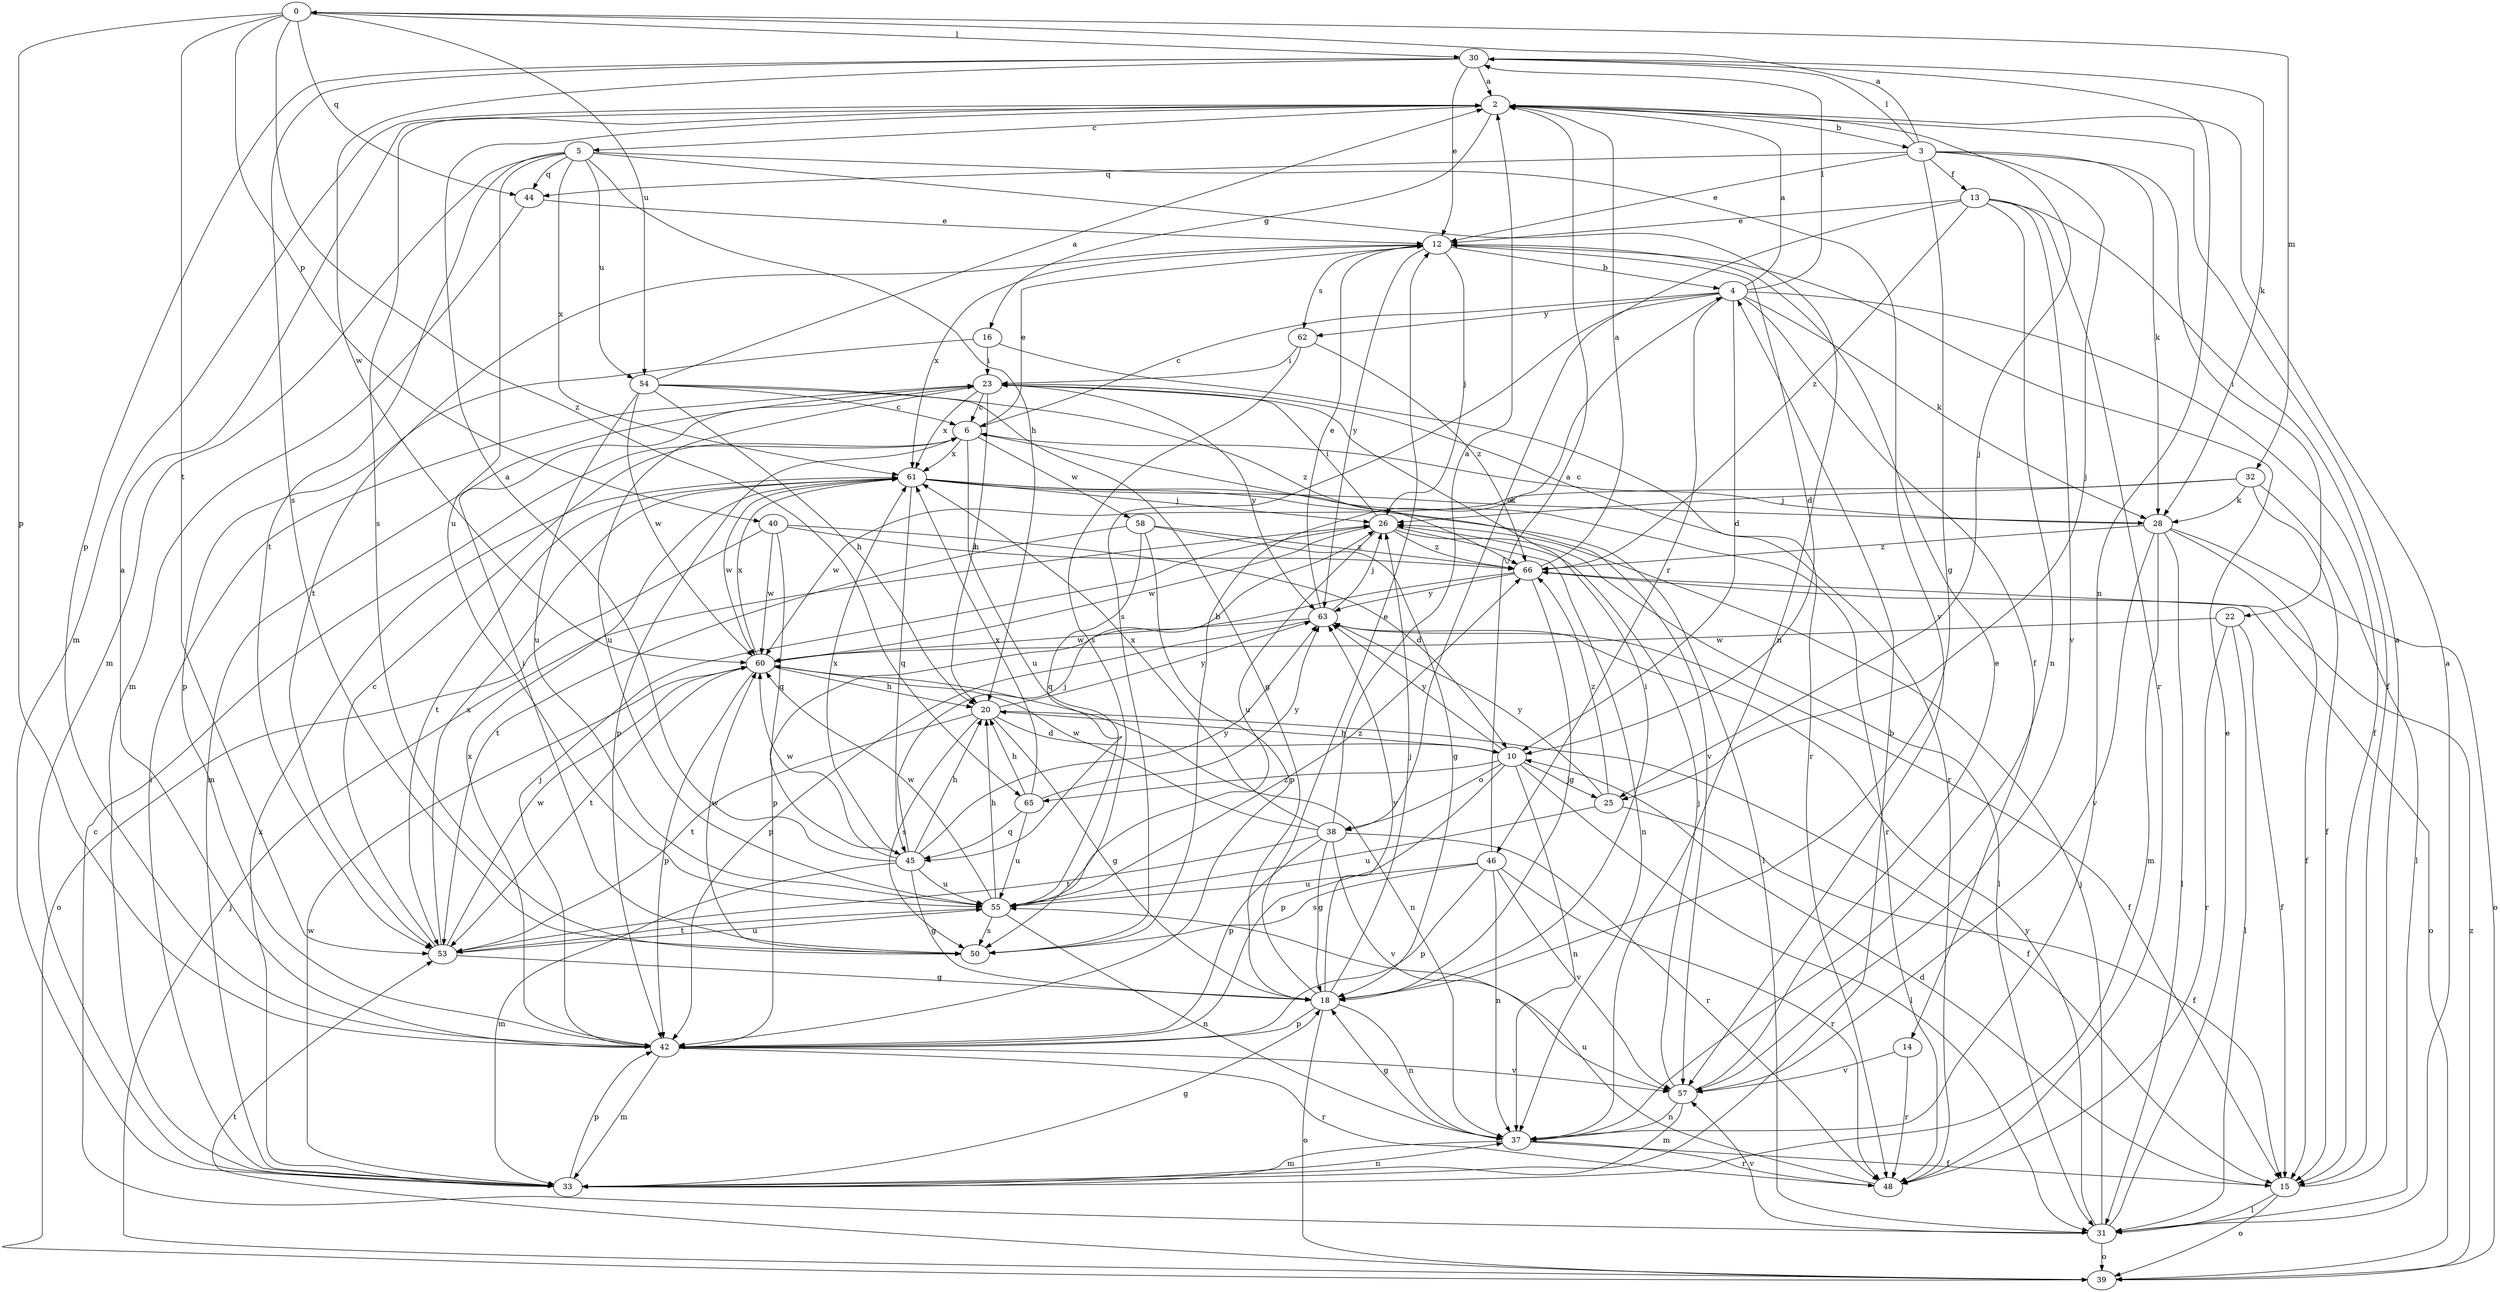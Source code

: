 strict digraph  {
0;
2;
3;
4;
5;
6;
10;
12;
13;
14;
15;
16;
18;
20;
22;
23;
25;
26;
28;
30;
31;
32;
33;
37;
38;
39;
40;
42;
44;
45;
46;
48;
50;
53;
54;
55;
57;
58;
60;
61;
62;
63;
65;
66;
0 -> 30  [label=l];
0 -> 32  [label=m];
0 -> 40  [label=p];
0 -> 42  [label=p];
0 -> 44  [label=q];
0 -> 53  [label=t];
0 -> 54  [label=u];
0 -> 65  [label=z];
2 -> 3  [label=b];
2 -> 5  [label=c];
2 -> 16  [label=g];
2 -> 25  [label=j];
2 -> 33  [label=m];
2 -> 50  [label=s];
3 -> 0  [label=a];
3 -> 12  [label=e];
3 -> 13  [label=f];
3 -> 18  [label=g];
3 -> 22  [label=i];
3 -> 25  [label=j];
3 -> 28  [label=k];
3 -> 30  [label=l];
3 -> 44  [label=q];
4 -> 2  [label=a];
4 -> 6  [label=c];
4 -> 10  [label=d];
4 -> 14  [label=f];
4 -> 15  [label=f];
4 -> 28  [label=k];
4 -> 30  [label=l];
4 -> 46  [label=r];
4 -> 50  [label=s];
4 -> 62  [label=y];
5 -> 20  [label=h];
5 -> 33  [label=m];
5 -> 37  [label=n];
5 -> 44  [label=q];
5 -> 53  [label=t];
5 -> 54  [label=u];
5 -> 55  [label=u];
5 -> 57  [label=v];
5 -> 61  [label=x];
6 -> 12  [label=e];
6 -> 42  [label=p];
6 -> 55  [label=u];
6 -> 57  [label=v];
6 -> 58  [label=w];
6 -> 61  [label=x];
10 -> 20  [label=h];
10 -> 25  [label=j];
10 -> 31  [label=l];
10 -> 37  [label=n];
10 -> 38  [label=o];
10 -> 42  [label=p];
10 -> 63  [label=y];
10 -> 65  [label=z];
12 -> 4  [label=b];
12 -> 10  [label=d];
12 -> 26  [label=j];
12 -> 53  [label=t];
12 -> 61  [label=x];
12 -> 63  [label=y];
12 -> 62  [label=s];
13 -> 12  [label=e];
13 -> 15  [label=f];
13 -> 37  [label=n];
13 -> 38  [label=o];
13 -> 48  [label=r];
13 -> 57  [label=v];
13 -> 66  [label=z];
14 -> 48  [label=r];
14 -> 57  [label=v];
15 -> 2  [label=a];
15 -> 10  [label=d];
15 -> 31  [label=l];
15 -> 39  [label=o];
16 -> 23  [label=i];
16 -> 42  [label=p];
16 -> 48  [label=r];
18 -> 12  [label=e];
18 -> 23  [label=i];
18 -> 26  [label=j];
18 -> 37  [label=n];
18 -> 39  [label=o];
18 -> 42  [label=p];
18 -> 63  [label=y];
20 -> 10  [label=d];
20 -> 15  [label=f];
20 -> 18  [label=g];
20 -> 50  [label=s];
20 -> 53  [label=t];
20 -> 63  [label=y];
22 -> 15  [label=f];
22 -> 31  [label=l];
22 -> 48  [label=r];
22 -> 60  [label=w];
23 -> 6  [label=c];
23 -> 20  [label=h];
23 -> 33  [label=m];
23 -> 48  [label=r];
23 -> 55  [label=u];
23 -> 61  [label=x];
23 -> 63  [label=y];
25 -> 15  [label=f];
25 -> 55  [label=u];
25 -> 63  [label=y];
25 -> 66  [label=z];
26 -> 23  [label=i];
26 -> 31  [label=l];
26 -> 37  [label=n];
26 -> 55  [label=u];
26 -> 60  [label=w];
26 -> 66  [label=z];
28 -> 6  [label=c];
28 -> 15  [label=f];
28 -> 31  [label=l];
28 -> 33  [label=m];
28 -> 39  [label=o];
28 -> 57  [label=v];
28 -> 66  [label=z];
30 -> 2  [label=a];
30 -> 12  [label=e];
30 -> 28  [label=k];
30 -> 37  [label=n];
30 -> 42  [label=p];
30 -> 50  [label=s];
30 -> 60  [label=w];
31 -> 2  [label=a];
31 -> 6  [label=c];
31 -> 12  [label=e];
31 -> 26  [label=j];
31 -> 39  [label=o];
31 -> 57  [label=v];
31 -> 63  [label=y];
32 -> 15  [label=f];
32 -> 26  [label=j];
32 -> 28  [label=k];
32 -> 31  [label=l];
32 -> 60  [label=w];
33 -> 4  [label=b];
33 -> 18  [label=g];
33 -> 23  [label=i];
33 -> 37  [label=n];
33 -> 42  [label=p];
33 -> 60  [label=w];
33 -> 61  [label=x];
37 -> 15  [label=f];
37 -> 18  [label=g];
37 -> 33  [label=m];
37 -> 48  [label=r];
38 -> 2  [label=a];
38 -> 18  [label=g];
38 -> 42  [label=p];
38 -> 48  [label=r];
38 -> 53  [label=t];
38 -> 57  [label=v];
38 -> 60  [label=w];
38 -> 61  [label=x];
39 -> 26  [label=j];
39 -> 53  [label=t];
39 -> 66  [label=z];
40 -> 10  [label=d];
40 -> 39  [label=o];
40 -> 45  [label=q];
40 -> 60  [label=w];
40 -> 66  [label=z];
42 -> 2  [label=a];
42 -> 26  [label=j];
42 -> 33  [label=m];
42 -> 48  [label=r];
42 -> 57  [label=v];
42 -> 61  [label=x];
44 -> 12  [label=e];
44 -> 33  [label=m];
45 -> 2  [label=a];
45 -> 18  [label=g];
45 -> 20  [label=h];
45 -> 26  [label=j];
45 -> 33  [label=m];
45 -> 55  [label=u];
45 -> 60  [label=w];
45 -> 61  [label=x];
45 -> 63  [label=y];
46 -> 2  [label=a];
46 -> 37  [label=n];
46 -> 42  [label=p];
46 -> 48  [label=r];
46 -> 50  [label=s];
46 -> 55  [label=u];
46 -> 57  [label=v];
48 -> 55  [label=u];
50 -> 4  [label=b];
50 -> 23  [label=i];
50 -> 60  [label=w];
53 -> 6  [label=c];
53 -> 18  [label=g];
53 -> 55  [label=u];
53 -> 60  [label=w];
53 -> 61  [label=x];
54 -> 2  [label=a];
54 -> 6  [label=c];
54 -> 18  [label=g];
54 -> 20  [label=h];
54 -> 55  [label=u];
54 -> 60  [label=w];
54 -> 66  [label=z];
55 -> 20  [label=h];
55 -> 37  [label=n];
55 -> 50  [label=s];
55 -> 53  [label=t];
55 -> 60  [label=w];
55 -> 66  [label=z];
57 -> 12  [label=e];
57 -> 26  [label=j];
57 -> 33  [label=m];
57 -> 37  [label=n];
58 -> 18  [label=g];
58 -> 42  [label=p];
58 -> 45  [label=q];
58 -> 53  [label=t];
58 -> 66  [label=z];
60 -> 20  [label=h];
60 -> 37  [label=n];
60 -> 42  [label=p];
60 -> 53  [label=t];
60 -> 61  [label=x];
61 -> 26  [label=j];
61 -> 28  [label=k];
61 -> 31  [label=l];
61 -> 45  [label=q];
61 -> 48  [label=r];
61 -> 53  [label=t];
61 -> 60  [label=w];
62 -> 23  [label=i];
62 -> 50  [label=s];
62 -> 66  [label=z];
63 -> 12  [label=e];
63 -> 15  [label=f];
63 -> 26  [label=j];
63 -> 42  [label=p];
63 -> 60  [label=w];
65 -> 20  [label=h];
65 -> 45  [label=q];
65 -> 55  [label=u];
65 -> 61  [label=x];
65 -> 63  [label=y];
66 -> 2  [label=a];
66 -> 18  [label=g];
66 -> 39  [label=o];
66 -> 42  [label=p];
66 -> 63  [label=y];
}
